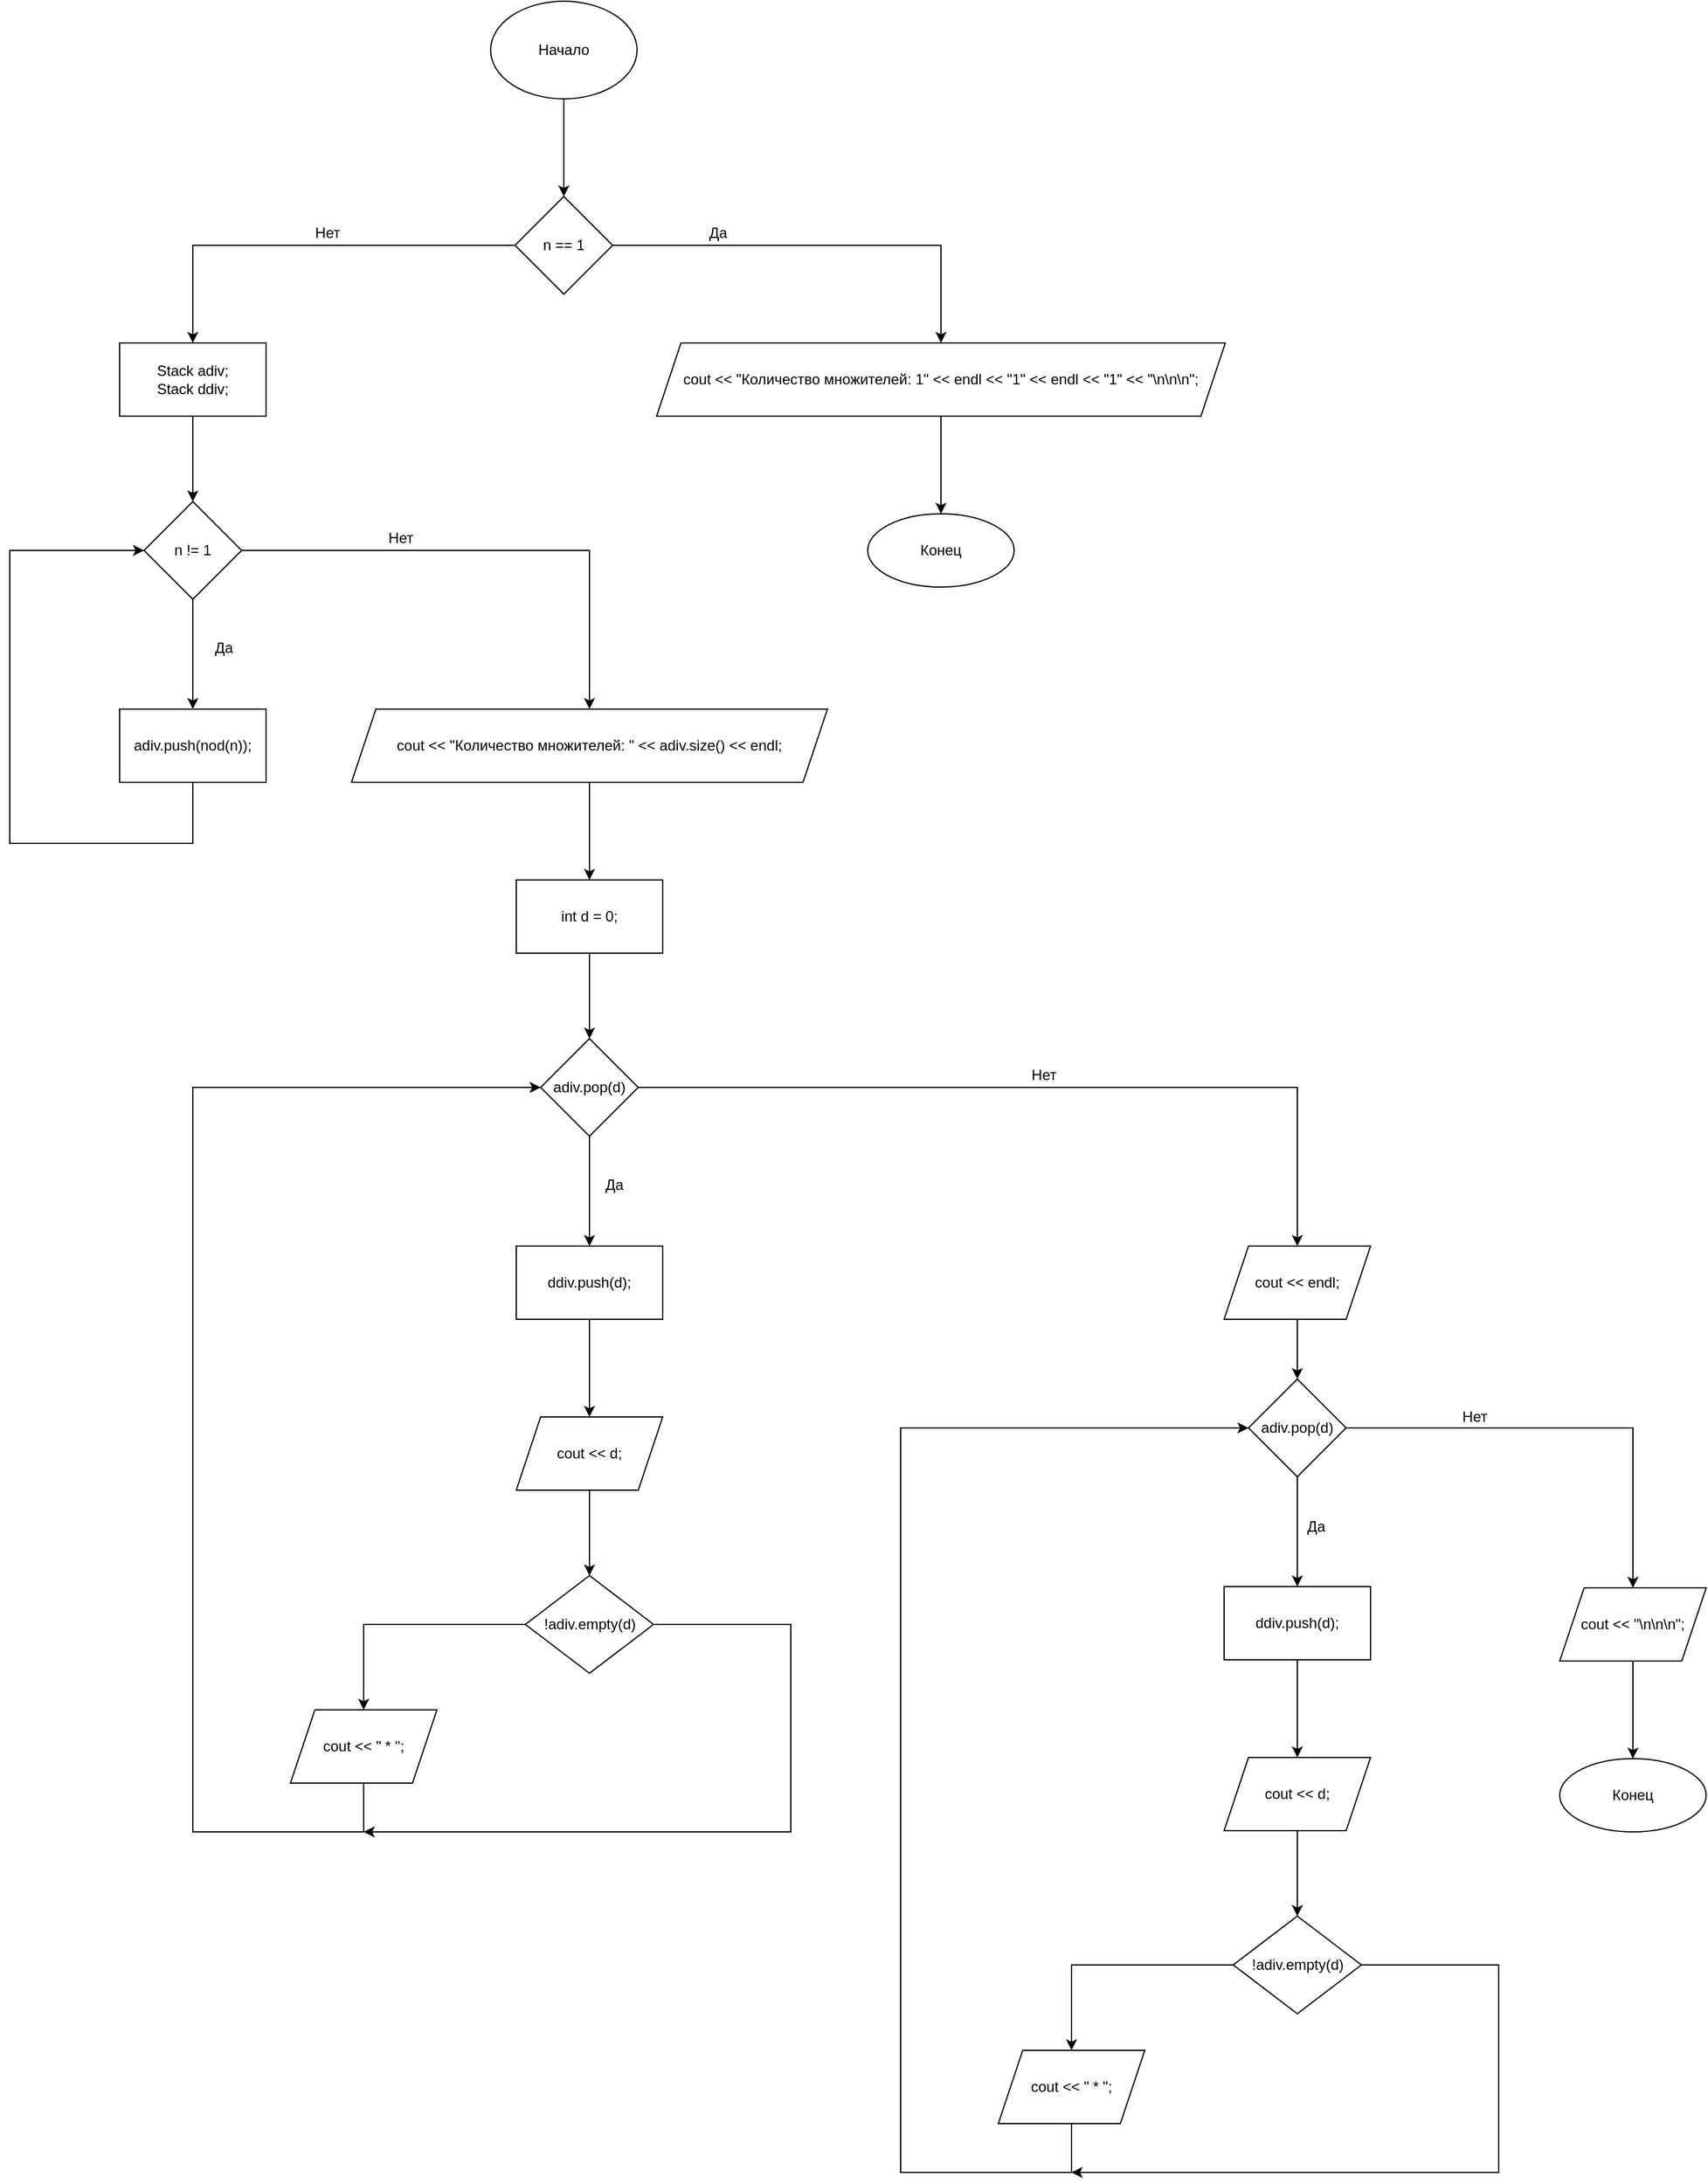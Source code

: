 <mxfile version="16.5.1" type="device"><diagram id="XE3evtFyEw5JF66MuXYR" name="Страница 1"><mxGraphModel dx="2310" dy="927" grid="1" gridSize="10" guides="1" tooltips="1" connect="1" arrows="1" fold="1" page="1" pageScale="1" pageWidth="827" pageHeight="1169" math="0" shadow="0"><root><mxCell id="0"/><mxCell id="1" parent="0"/><mxCell id="_KNEH6muRw7Q75a52DBq-3" value="" style="edgeStyle=orthogonalEdgeStyle;rounded=0;orthogonalLoop=1;jettySize=auto;html=1;" edge="1" parent="1" source="_KNEH6muRw7Q75a52DBq-1" target="_KNEH6muRw7Q75a52DBq-2"><mxGeometry relative="1" as="geometry"/></mxCell><mxCell id="_KNEH6muRw7Q75a52DBq-1" value="Начало" style="ellipse;whiteSpace=wrap;html=1;" vertex="1" parent="1"><mxGeometry x="354" y="40" width="120" height="80" as="geometry"/></mxCell><mxCell id="_KNEH6muRw7Q75a52DBq-5" value="" style="edgeStyle=orthogonalEdgeStyle;rounded=0;orthogonalLoop=1;jettySize=auto;html=1;" edge="1" parent="1" source="_KNEH6muRw7Q75a52DBq-2" target="_KNEH6muRw7Q75a52DBq-4"><mxGeometry relative="1" as="geometry"/></mxCell><mxCell id="_KNEH6muRw7Q75a52DBq-9" value="" style="edgeStyle=orthogonalEdgeStyle;rounded=0;orthogonalLoop=1;jettySize=auto;html=1;" edge="1" parent="1" source="_KNEH6muRw7Q75a52DBq-2" target="_KNEH6muRw7Q75a52DBq-8"><mxGeometry relative="1" as="geometry"/></mxCell><mxCell id="_KNEH6muRw7Q75a52DBq-2" value="n == 1" style="rhombus;whiteSpace=wrap;html=1;" vertex="1" parent="1"><mxGeometry x="374" y="200" width="80" height="80" as="geometry"/></mxCell><mxCell id="_KNEH6muRw7Q75a52DBq-7" value="" style="edgeStyle=orthogonalEdgeStyle;rounded=0;orthogonalLoop=1;jettySize=auto;html=1;" edge="1" parent="1" source="_KNEH6muRw7Q75a52DBq-4" target="_KNEH6muRw7Q75a52DBq-6"><mxGeometry relative="1" as="geometry"/></mxCell><mxCell id="_KNEH6muRw7Q75a52DBq-4" value="cout &lt;&lt; &quot;Количество множителей: 1&quot; &lt;&lt; endl &lt;&lt; &quot;1&quot; &lt;&lt; endl &lt;&lt; &quot;1&quot; &lt;&lt; &quot;\n\n\n&quot;;" style="shape=parallelogram;perimeter=parallelogramPerimeter;whiteSpace=wrap;html=1;fixedSize=1;" vertex="1" parent="1"><mxGeometry x="490" y="320" width="466" height="60" as="geometry"/></mxCell><mxCell id="_KNEH6muRw7Q75a52DBq-6" value="Конец" style="ellipse;whiteSpace=wrap;html=1;" vertex="1" parent="1"><mxGeometry x="663" y="460" width="120" height="60" as="geometry"/></mxCell><mxCell id="_KNEH6muRw7Q75a52DBq-11" value="" style="edgeStyle=orthogonalEdgeStyle;rounded=0;orthogonalLoop=1;jettySize=auto;html=1;" edge="1" parent="1" source="_KNEH6muRw7Q75a52DBq-8" target="_KNEH6muRw7Q75a52DBq-10"><mxGeometry relative="1" as="geometry"/></mxCell><mxCell id="_KNEH6muRw7Q75a52DBq-8" value="Stack adiv;&#10;&#9;Stack ddiv;" style="whiteSpace=wrap;html=1;" vertex="1" parent="1"><mxGeometry x="50" y="320" width="120" height="60" as="geometry"/></mxCell><mxCell id="_KNEH6muRw7Q75a52DBq-13" value="" style="edgeStyle=orthogonalEdgeStyle;rounded=0;orthogonalLoop=1;jettySize=auto;html=1;" edge="1" parent="1" source="_KNEH6muRw7Q75a52DBq-10" target="_KNEH6muRw7Q75a52DBq-12"><mxGeometry relative="1" as="geometry"/></mxCell><mxCell id="_KNEH6muRw7Q75a52DBq-16" value="" style="edgeStyle=orthogonalEdgeStyle;rounded=0;orthogonalLoop=1;jettySize=auto;html=1;" edge="1" parent="1" source="_KNEH6muRw7Q75a52DBq-10" target="_KNEH6muRw7Q75a52DBq-15"><mxGeometry relative="1" as="geometry"/></mxCell><mxCell id="_KNEH6muRw7Q75a52DBq-10" value="n != 1" style="rhombus;whiteSpace=wrap;html=1;" vertex="1" parent="1"><mxGeometry x="70" y="450" width="80" height="80" as="geometry"/></mxCell><mxCell id="_KNEH6muRw7Q75a52DBq-14" style="edgeStyle=orthogonalEdgeStyle;rounded=0;orthogonalLoop=1;jettySize=auto;html=1;entryX=0;entryY=0.5;entryDx=0;entryDy=0;" edge="1" parent="1" source="_KNEH6muRw7Q75a52DBq-12" target="_KNEH6muRw7Q75a52DBq-10"><mxGeometry relative="1" as="geometry"><Array as="points"><mxPoint x="110" y="730"/><mxPoint x="-40" y="730"/><mxPoint x="-40" y="490"/></Array></mxGeometry></mxCell><mxCell id="_KNEH6muRw7Q75a52DBq-12" value="adiv.push(nod(n));" style="whiteSpace=wrap;html=1;" vertex="1" parent="1"><mxGeometry x="50" y="620" width="120" height="60" as="geometry"/></mxCell><mxCell id="_KNEH6muRw7Q75a52DBq-18" value="" style="edgeStyle=orthogonalEdgeStyle;rounded=0;orthogonalLoop=1;jettySize=auto;html=1;" edge="1" parent="1" source="_KNEH6muRw7Q75a52DBq-15" target="_KNEH6muRw7Q75a52DBq-17"><mxGeometry relative="1" as="geometry"/></mxCell><mxCell id="_KNEH6muRw7Q75a52DBq-15" value="cout &lt;&lt; &quot;Количество множителей: &quot; &lt;&lt; adiv.size() &lt;&lt; endl;" style="shape=parallelogram;perimeter=parallelogramPerimeter;whiteSpace=wrap;html=1;fixedSize=1;" vertex="1" parent="1"><mxGeometry x="240" y="620" width="390" height="60" as="geometry"/></mxCell><mxCell id="_KNEH6muRw7Q75a52DBq-20" value="" style="edgeStyle=orthogonalEdgeStyle;rounded=0;orthogonalLoop=1;jettySize=auto;html=1;" edge="1" parent="1" source="_KNEH6muRw7Q75a52DBq-17" target="_KNEH6muRw7Q75a52DBq-19"><mxGeometry relative="1" as="geometry"/></mxCell><mxCell id="_KNEH6muRw7Q75a52DBq-17" value="int d = 0;" style="whiteSpace=wrap;html=1;" vertex="1" parent="1"><mxGeometry x="375" y="760" width="120" height="60" as="geometry"/></mxCell><mxCell id="_KNEH6muRw7Q75a52DBq-22" value="" style="edgeStyle=orthogonalEdgeStyle;rounded=0;orthogonalLoop=1;jettySize=auto;html=1;" edge="1" parent="1" source="_KNEH6muRw7Q75a52DBq-19" target="_KNEH6muRw7Q75a52DBq-21"><mxGeometry relative="1" as="geometry"/></mxCell><mxCell id="_KNEH6muRw7Q75a52DBq-33" value="" style="edgeStyle=orthogonalEdgeStyle;rounded=0;orthogonalLoop=1;jettySize=auto;html=1;" edge="1" parent="1" source="_KNEH6muRw7Q75a52DBq-19" target="_KNEH6muRw7Q75a52DBq-32"><mxGeometry relative="1" as="geometry"/></mxCell><mxCell id="_KNEH6muRw7Q75a52DBq-19" value="adiv.pop(d)" style="rhombus;whiteSpace=wrap;html=1;" vertex="1" parent="1"><mxGeometry x="395" y="890" width="80" height="80" as="geometry"/></mxCell><mxCell id="_KNEH6muRw7Q75a52DBq-24" value="" style="edgeStyle=orthogonalEdgeStyle;rounded=0;orthogonalLoop=1;jettySize=auto;html=1;" edge="1" parent="1" source="_KNEH6muRw7Q75a52DBq-21" target="_KNEH6muRw7Q75a52DBq-23"><mxGeometry relative="1" as="geometry"/></mxCell><mxCell id="_KNEH6muRw7Q75a52DBq-21" value="ddiv.push(d);" style="whiteSpace=wrap;html=1;" vertex="1" parent="1"><mxGeometry x="375" y="1060" width="120" height="60" as="geometry"/></mxCell><mxCell id="_KNEH6muRw7Q75a52DBq-26" value="" style="edgeStyle=orthogonalEdgeStyle;rounded=0;orthogonalLoop=1;jettySize=auto;html=1;" edge="1" parent="1" source="_KNEH6muRw7Q75a52DBq-23" target="_KNEH6muRw7Q75a52DBq-25"><mxGeometry relative="1" as="geometry"/></mxCell><mxCell id="_KNEH6muRw7Q75a52DBq-23" value="cout &lt;&lt; d;" style="shape=parallelogram;perimeter=parallelogramPerimeter;whiteSpace=wrap;html=1;fixedSize=1;" vertex="1" parent="1"><mxGeometry x="375" y="1200" width="120" height="60" as="geometry"/></mxCell><mxCell id="_KNEH6muRw7Q75a52DBq-28" value="" style="edgeStyle=orthogonalEdgeStyle;rounded=0;orthogonalLoop=1;jettySize=auto;html=1;" edge="1" parent="1" source="_KNEH6muRw7Q75a52DBq-25" target="_KNEH6muRw7Q75a52DBq-27"><mxGeometry relative="1" as="geometry"/></mxCell><mxCell id="_KNEH6muRw7Q75a52DBq-31" style="edgeStyle=orthogonalEdgeStyle;rounded=0;orthogonalLoop=1;jettySize=auto;html=1;" edge="1" parent="1" source="_KNEH6muRw7Q75a52DBq-25"><mxGeometry relative="1" as="geometry"><mxPoint x="250" y="1540" as="targetPoint"/><Array as="points"><mxPoint x="600" y="1370"/><mxPoint x="600" y="1540"/><mxPoint x="435" y="1540"/></Array></mxGeometry></mxCell><mxCell id="_KNEH6muRw7Q75a52DBq-25" value="!adiv.empty(d)" style="rhombus;whiteSpace=wrap;html=1;" vertex="1" parent="1"><mxGeometry x="382.5" y="1330" width="105" height="80" as="geometry"/></mxCell><mxCell id="_KNEH6muRw7Q75a52DBq-30" value="" style="edgeStyle=orthogonalEdgeStyle;rounded=0;orthogonalLoop=1;jettySize=auto;html=1;entryX=0;entryY=0.5;entryDx=0;entryDy=0;" edge="1" parent="1" source="_KNEH6muRw7Q75a52DBq-27" target="_KNEH6muRw7Q75a52DBq-19"><mxGeometry relative="1" as="geometry"><mxPoint x="435" y="1630" as="targetPoint"/><Array as="points"><mxPoint x="250" y="1540"/><mxPoint x="110" y="1540"/><mxPoint x="110" y="930"/></Array></mxGeometry></mxCell><mxCell id="_KNEH6muRw7Q75a52DBq-27" value="cout &lt;&lt; &quot; * &quot;;" style="shape=parallelogram;perimeter=parallelogramPerimeter;whiteSpace=wrap;html=1;fixedSize=1;" vertex="1" parent="1"><mxGeometry x="190" y="1440" width="120" height="60" as="geometry"/></mxCell><mxCell id="_KNEH6muRw7Q75a52DBq-46" style="edgeStyle=orthogonalEdgeStyle;rounded=0;orthogonalLoop=1;jettySize=auto;html=1;entryX=0.5;entryY=0;entryDx=0;entryDy=0;" edge="1" parent="1" source="_KNEH6muRw7Q75a52DBq-32" target="_KNEH6muRw7Q75a52DBq-35"><mxGeometry relative="1" as="geometry"/></mxCell><mxCell id="_KNEH6muRw7Q75a52DBq-32" value="cout &lt;&lt; endl;" style="shape=parallelogram;perimeter=parallelogramPerimeter;whiteSpace=wrap;html=1;fixedSize=1;" vertex="1" parent="1"><mxGeometry x="955" y="1060" width="120" height="60" as="geometry"/></mxCell><mxCell id="_KNEH6muRw7Q75a52DBq-34" value="" style="edgeStyle=orthogonalEdgeStyle;rounded=0;orthogonalLoop=1;jettySize=auto;html=1;" edge="1" parent="1" source="_KNEH6muRw7Q75a52DBq-35" target="_KNEH6muRw7Q75a52DBq-37"><mxGeometry relative="1" as="geometry"/></mxCell><mxCell id="_KNEH6muRw7Q75a52DBq-56" value="" style="edgeStyle=orthogonalEdgeStyle;rounded=0;orthogonalLoop=1;jettySize=auto;html=1;" edge="1" parent="1" source="_KNEH6muRw7Q75a52DBq-35" target="_KNEH6muRw7Q75a52DBq-55"><mxGeometry relative="1" as="geometry"/></mxCell><mxCell id="_KNEH6muRw7Q75a52DBq-35" value="adiv.pop(d)" style="rhombus;whiteSpace=wrap;html=1;" vertex="1" parent="1"><mxGeometry x="975" y="1169" width="80" height="80" as="geometry"/></mxCell><mxCell id="_KNEH6muRw7Q75a52DBq-36" value="" style="edgeStyle=orthogonalEdgeStyle;rounded=0;orthogonalLoop=1;jettySize=auto;html=1;" edge="1" parent="1" source="_KNEH6muRw7Q75a52DBq-37" target="_KNEH6muRw7Q75a52DBq-39"><mxGeometry relative="1" as="geometry"/></mxCell><mxCell id="_KNEH6muRw7Q75a52DBq-37" value="ddiv.push(d);" style="whiteSpace=wrap;html=1;" vertex="1" parent="1"><mxGeometry x="955" y="1339" width="120" height="60" as="geometry"/></mxCell><mxCell id="_KNEH6muRw7Q75a52DBq-38" value="" style="edgeStyle=orthogonalEdgeStyle;rounded=0;orthogonalLoop=1;jettySize=auto;html=1;" edge="1" parent="1" source="_KNEH6muRw7Q75a52DBq-39" target="_KNEH6muRw7Q75a52DBq-42"><mxGeometry relative="1" as="geometry"/></mxCell><mxCell id="_KNEH6muRw7Q75a52DBq-39" value="cout &lt;&lt; d;" style="shape=parallelogram;perimeter=parallelogramPerimeter;whiteSpace=wrap;html=1;fixedSize=1;" vertex="1" parent="1"><mxGeometry x="955" y="1479" width="120" height="60" as="geometry"/></mxCell><mxCell id="_KNEH6muRw7Q75a52DBq-40" value="" style="edgeStyle=orthogonalEdgeStyle;rounded=0;orthogonalLoop=1;jettySize=auto;html=1;" edge="1" parent="1" source="_KNEH6muRw7Q75a52DBq-42" target="_KNEH6muRw7Q75a52DBq-44"><mxGeometry relative="1" as="geometry"/></mxCell><mxCell id="_KNEH6muRw7Q75a52DBq-41" style="edgeStyle=orthogonalEdgeStyle;rounded=0;orthogonalLoop=1;jettySize=auto;html=1;" edge="1" parent="1" source="_KNEH6muRw7Q75a52DBq-42"><mxGeometry relative="1" as="geometry"><mxPoint x="830" y="1819" as="targetPoint"/><Array as="points"><mxPoint x="1180" y="1649"/><mxPoint x="1180" y="1819"/><mxPoint x="1015" y="1819"/></Array></mxGeometry></mxCell><mxCell id="_KNEH6muRw7Q75a52DBq-42" value="!adiv.empty(d)" style="rhombus;whiteSpace=wrap;html=1;" vertex="1" parent="1"><mxGeometry x="962.5" y="1609" width="105" height="80" as="geometry"/></mxCell><mxCell id="_KNEH6muRw7Q75a52DBq-43" value="" style="edgeStyle=orthogonalEdgeStyle;rounded=0;orthogonalLoop=1;jettySize=auto;html=1;entryX=0;entryY=0.5;entryDx=0;entryDy=0;" edge="1" parent="1" source="_KNEH6muRw7Q75a52DBq-44" target="_KNEH6muRw7Q75a52DBq-35"><mxGeometry relative="1" as="geometry"><mxPoint x="1015" y="1909" as="targetPoint"/><Array as="points"><mxPoint x="830" y="1819"/><mxPoint x="690" y="1819"/><mxPoint x="690" y="1209"/></Array></mxGeometry></mxCell><mxCell id="_KNEH6muRw7Q75a52DBq-44" value="cout &lt;&lt; &quot; * &quot;;" style="shape=parallelogram;perimeter=parallelogramPerimeter;whiteSpace=wrap;html=1;fixedSize=1;" vertex="1" parent="1"><mxGeometry x="770" y="1719" width="120" height="60" as="geometry"/></mxCell><mxCell id="_KNEH6muRw7Q75a52DBq-47" value="Да" style="text;html=1;align=center;verticalAlign=middle;resizable=0;points=[];autosize=1;strokeColor=none;fillColor=none;" vertex="1" parent="1"><mxGeometry x="525" y="220" width="30" height="20" as="geometry"/></mxCell><mxCell id="_KNEH6muRw7Q75a52DBq-48" value="Нет" style="text;html=1;align=center;verticalAlign=middle;resizable=0;points=[];autosize=1;strokeColor=none;fillColor=none;" vertex="1" parent="1"><mxGeometry x="200" y="220" width="40" height="20" as="geometry"/></mxCell><mxCell id="_KNEH6muRw7Q75a52DBq-49" value="Да" style="text;html=1;align=center;verticalAlign=middle;resizable=0;points=[];autosize=1;strokeColor=none;fillColor=none;" vertex="1" parent="1"><mxGeometry x="120" y="560" width="30" height="20" as="geometry"/></mxCell><mxCell id="_KNEH6muRw7Q75a52DBq-50" value="Нет" style="text;html=1;align=center;verticalAlign=middle;resizable=0;points=[];autosize=1;strokeColor=none;fillColor=none;" vertex="1" parent="1"><mxGeometry x="260" y="470" width="40" height="20" as="geometry"/></mxCell><mxCell id="_KNEH6muRw7Q75a52DBq-51" value="Да" style="text;html=1;align=center;verticalAlign=middle;resizable=0;points=[];autosize=1;strokeColor=none;fillColor=none;" vertex="1" parent="1"><mxGeometry x="440" y="1000" width="30" height="20" as="geometry"/></mxCell><mxCell id="_KNEH6muRw7Q75a52DBq-53" value="Нет" style="text;html=1;align=center;verticalAlign=middle;resizable=0;points=[];autosize=1;strokeColor=none;fillColor=none;" vertex="1" parent="1"><mxGeometry x="787" y="910" width="40" height="20" as="geometry"/></mxCell><mxCell id="_KNEH6muRw7Q75a52DBq-54" value="Да" style="text;html=1;align=center;verticalAlign=middle;resizable=0;points=[];autosize=1;strokeColor=none;fillColor=none;" vertex="1" parent="1"><mxGeometry x="1015" y="1280" width="30" height="20" as="geometry"/></mxCell><mxCell id="_KNEH6muRw7Q75a52DBq-59" value="" style="edgeStyle=orthogonalEdgeStyle;rounded=0;orthogonalLoop=1;jettySize=auto;html=1;" edge="1" parent="1" source="_KNEH6muRw7Q75a52DBq-55" target="_KNEH6muRw7Q75a52DBq-58"><mxGeometry relative="1" as="geometry"/></mxCell><mxCell id="_KNEH6muRw7Q75a52DBq-55" value="cout &lt;&lt; &quot;\n\n\n&quot;;" style="shape=parallelogram;perimeter=parallelogramPerimeter;whiteSpace=wrap;html=1;fixedSize=1;" vertex="1" parent="1"><mxGeometry x="1230" y="1340" width="120" height="60" as="geometry"/></mxCell><mxCell id="_KNEH6muRw7Q75a52DBq-57" value="Нет" style="text;html=1;align=center;verticalAlign=middle;resizable=0;points=[];autosize=1;strokeColor=none;fillColor=none;" vertex="1" parent="1"><mxGeometry x="1140" y="1190" width="40" height="20" as="geometry"/></mxCell><mxCell id="_KNEH6muRw7Q75a52DBq-58" value="Конец" style="ellipse;whiteSpace=wrap;html=1;" vertex="1" parent="1"><mxGeometry x="1230" y="1480" width="120" height="60" as="geometry"/></mxCell></root></mxGraphModel></diagram></mxfile>